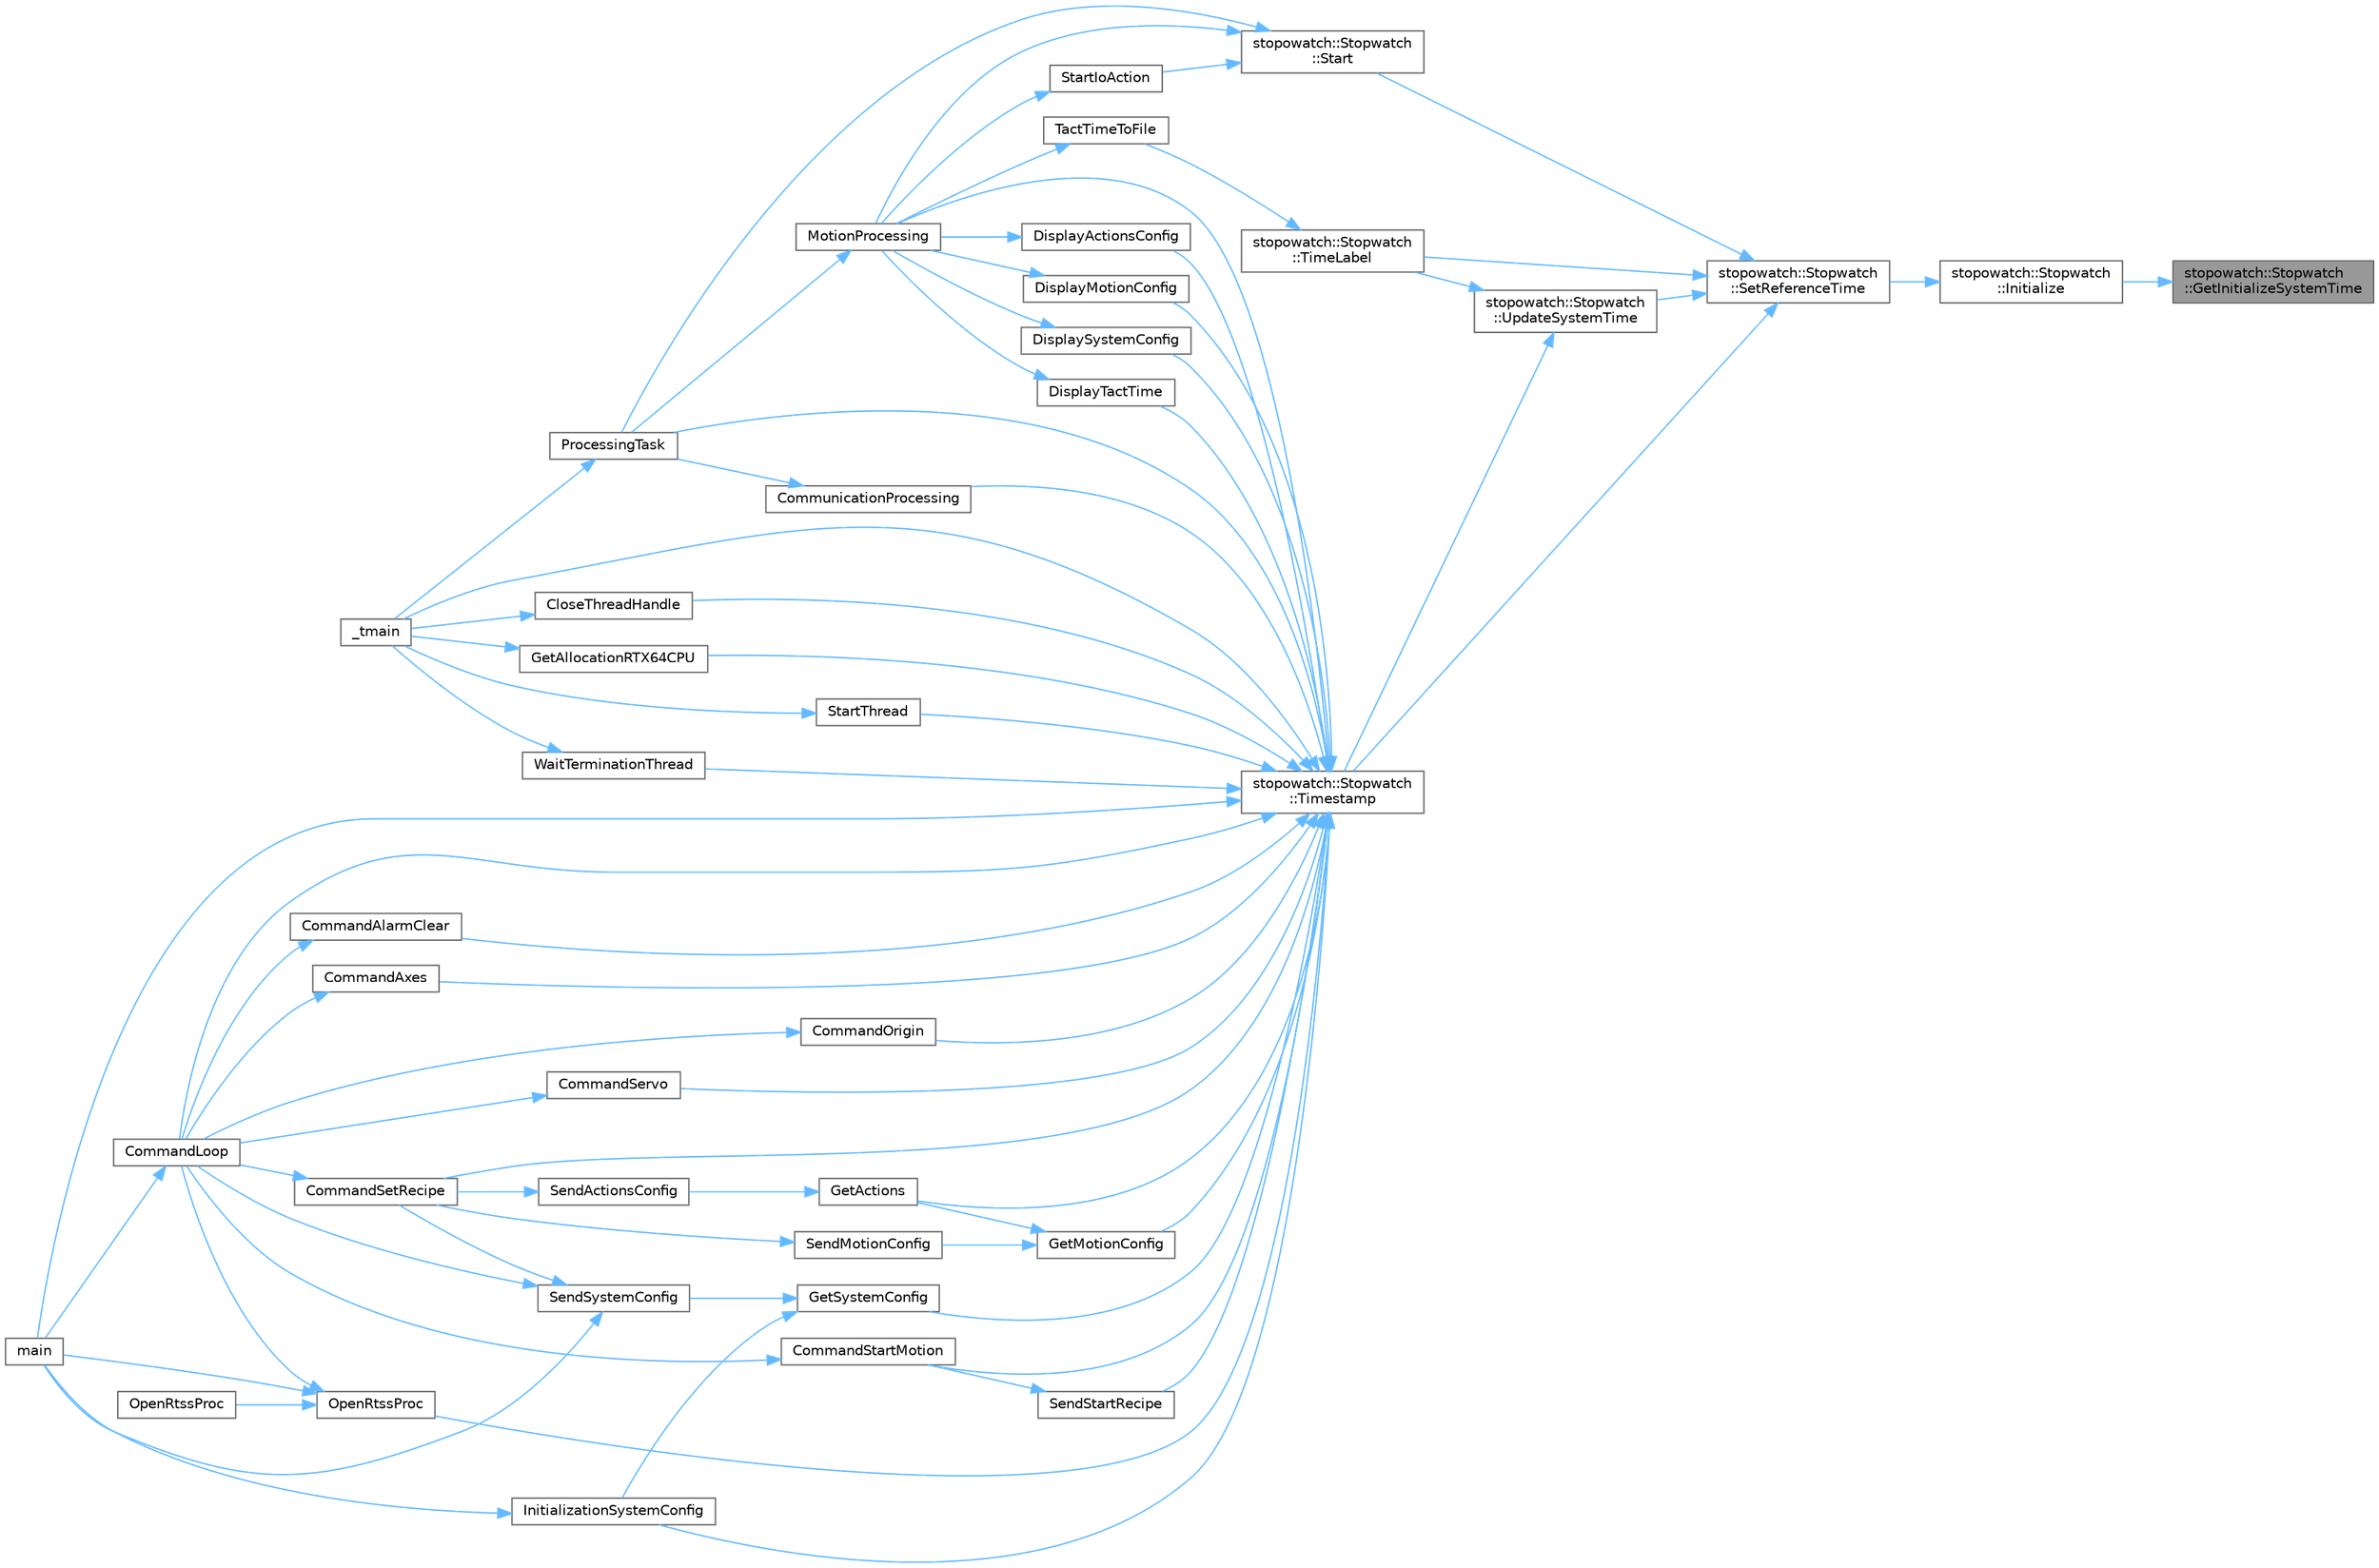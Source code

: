 digraph "stopowatch::Stopwatch::GetInitializeSystemTime"
{
 // LATEX_PDF_SIZE
  bgcolor="transparent";
  edge [fontname=Helvetica,fontsize=10,labelfontname=Helvetica,labelfontsize=10];
  node [fontname=Helvetica,fontsize=10,shape=box,height=0.2,width=0.4];
  rankdir="RL";
  Node1 [id="Node000001",label="stopowatch::Stopwatch\l::GetInitializeSystemTime",height=0.2,width=0.4,color="gray40", fillcolor="grey60", style="filled", fontcolor="black",tooltip="초기 시스템 시간을 가져오는 함수입니다."];
  Node1 -> Node2 [id="edge1_Node000001_Node000002",dir="back",color="steelblue1",style="solid",tooltip=" "];
  Node2 [id="Node000002",label="stopowatch::Stopwatch\l::Initialize",height=0.2,width=0.4,color="grey40", fillcolor="white", style="filled",URL="$a00153.html#a7a6a5fa3f41742bb98935745bec45665",tooltip="초기화 함수입니다."];
  Node2 -> Node3 [id="edge2_Node000002_Node000003",dir="back",color="steelblue1",style="solid",tooltip=" "];
  Node3 [id="Node000003",label="stopowatch::Stopwatch\l::SetReferenceTime",height=0.2,width=0.4,color="grey40", fillcolor="white", style="filled",URL="$a00153.html#ab9109777a989e397989e57ed02f963aa",tooltip="참조 시간을 설정하는 함수입니다."];
  Node3 -> Node4 [id="edge3_Node000003_Node000004",dir="back",color="steelblue1",style="solid",tooltip=" "];
  Node4 [id="Node000004",label="stopowatch::Stopwatch\l::Start",height=0.2,width=0.4,color="grey40", fillcolor="white", style="filled",URL="$a00153.html#a592a6e97895a7f876cbf52f4d01f83ab",tooltip="지정된 채널의 타이머를 시작하는 함수입니다."];
  Node4 -> Node5 [id="edge4_Node000004_Node000005",dir="back",color="steelblue1",style="solid",tooltip=" "];
  Node5 [id="Node000005",label="MotionProcessing",height=0.2,width=0.4,color="grey40", fillcolor="white", style="filled",URL="$a00047.html#a4f9769b178418fdb7769bf8bb92c2773",tooltip="주어진 상태에 따라 모션 처리를 수행합니다."];
  Node5 -> Node6 [id="edge5_Node000005_Node000006",dir="back",color="steelblue1",style="solid",tooltip=" "];
  Node6 [id="Node000006",label="ProcessingTask",height=0.2,width=0.4,color="grey40", fillcolor="white", style="filled",URL="$a00047.html#a3db71c15151b4d493496a84b964c847b",tooltip="주어진 작업을 수행하는 스레드 함수입니다."];
  Node6 -> Node7 [id="edge6_Node000006_Node000007",dir="back",color="steelblue1",style="solid",tooltip=" "];
  Node7 [id="Node000007",label="_tmain",height=0.2,width=0.4,color="grey40", fillcolor="white", style="filled",URL="$a00047.html#a353674c5af92be7fb389265cde4e5e03",tooltip=" "];
  Node4 -> Node6 [id="edge7_Node000004_Node000006",dir="back",color="steelblue1",style="solid",tooltip=" "];
  Node4 -> Node8 [id="edge8_Node000004_Node000008",dir="back",color="steelblue1",style="solid",tooltip=" "];
  Node8 [id="Node000008",label="StartIoAction",height=0.2,width=0.4,color="grey40", fillcolor="white", style="filled",URL="$a00047.html#aba80849ebaf4b9e344713667832c33bf",tooltip="주어진 번호의 IO 액션을 시작합니다."];
  Node8 -> Node5 [id="edge9_Node000008_Node000005",dir="back",color="steelblue1",style="solid",tooltip=" "];
  Node3 -> Node9 [id="edge10_Node000003_Node000009",dir="back",color="steelblue1",style="solid",tooltip=" "];
  Node9 [id="Node000009",label="stopowatch::Stopwatch\l::TimeLabel",height=0.2,width=0.4,color="grey40", fillcolor="white", style="filled",URL="$a00153.html#a155591e6deca4cb16a0fed796c6df8c9",tooltip="현재 시간의 레이블을 문자열로 반환하는 함수입니다."];
  Node9 -> Node10 [id="edge11_Node000009_Node000010",dir="back",color="steelblue1",style="solid",tooltip=" "];
  Node10 [id="Node000010",label="TactTimeToFile",height=0.2,width=0.4,color="grey40", fillcolor="white", style="filled",URL="$a00047.html#a51ec2b1e237a68f7eb00da453d49b9c1",tooltip="동작 시간을 파일에 저장합니다."];
  Node10 -> Node5 [id="edge12_Node000010_Node000005",dir="back",color="steelblue1",style="solid",tooltip=" "];
  Node3 -> Node11 [id="edge13_Node000003_Node000011",dir="back",color="steelblue1",style="solid",tooltip=" "];
  Node11 [id="Node000011",label="stopowatch::Stopwatch\l::Timestamp",height=0.2,width=0.4,color="grey40", fillcolor="white", style="filled",URL="$a00153.html#aa8017c358d91e6facd902a0f12176da0",tooltip="현재 시간의 타임스탬프를 문자열로 반환하는 함수입니다."];
  Node11 -> Node7 [id="edge14_Node000011_Node000007",dir="back",color="steelblue1",style="solid",tooltip=" "];
  Node11 -> Node12 [id="edge15_Node000011_Node000012",dir="back",color="steelblue1",style="solid",tooltip=" "];
  Node12 [id="Node000012",label="CloseThreadHandle",height=0.2,width=0.4,color="grey40", fillcolor="white", style="filled",URL="$a00047.html#a3754d22c5256ceffecceff1d802dd1b8",tooltip="주어진 스레드 핸들을 닫습니다."];
  Node12 -> Node7 [id="edge16_Node000012_Node000007",dir="back",color="steelblue1",style="solid",tooltip=" "];
  Node11 -> Node13 [id="edge17_Node000011_Node000013",dir="back",color="steelblue1",style="solid",tooltip=" "];
  Node13 [id="Node000013",label="CommandAlarmClear",height=0.2,width=0.4,color="grey40", fillcolor="white", style="filled",URL="$a00059.html#aaf9355530299b89768fe14680b3a5e3e",tooltip="알람 해제 관련 명령어를 처리합니다."];
  Node13 -> Node14 [id="edge18_Node000013_Node000014",dir="back",color="steelblue1",style="solid",tooltip=" "];
  Node14 [id="Node000014",label="CommandLoop",height=0.2,width=0.4,color="grey40", fillcolor="white", style="filled",URL="$a00059.html#a4bab8a811513db99dd6cf77f2072aa88",tooltip="사용자 명령을 처리하는 루프입니다."];
  Node14 -> Node15 [id="edge19_Node000014_Node000015",dir="back",color="steelblue1",style="solid",tooltip=" "];
  Node15 [id="Node000015",label="main",height=0.2,width=0.4,color="grey40", fillcolor="white", style="filled",URL="$a00059.html#a9ef43c94a04d3145f5f315231da4526e",tooltip=" "];
  Node11 -> Node16 [id="edge20_Node000011_Node000016",dir="back",color="steelblue1",style="solid",tooltip=" "];
  Node16 [id="Node000016",label="CommandAxes",height=0.2,width=0.4,color="grey40", fillcolor="white", style="filled",URL="$a00059.html#adbe7f1246db3436d145db64722faed15",tooltip="축 관련 명령어를 처리합니다."];
  Node16 -> Node14 [id="edge21_Node000016_Node000014",dir="back",color="steelblue1",style="solid",tooltip=" "];
  Node11 -> Node14 [id="edge22_Node000011_Node000014",dir="back",color="steelblue1",style="solid",tooltip=" "];
  Node11 -> Node17 [id="edge23_Node000011_Node000017",dir="back",color="steelblue1",style="solid",tooltip=" "];
  Node17 [id="Node000017",label="CommandOrigin",height=0.2,width=0.4,color="grey40", fillcolor="white", style="filled",URL="$a00059.html#a7078711d4ea848605761d22f0a07d404",tooltip="원점 복귀 관련 명령어를 처리합니다."];
  Node17 -> Node14 [id="edge24_Node000017_Node000014",dir="back",color="steelblue1",style="solid",tooltip=" "];
  Node11 -> Node18 [id="edge25_Node000011_Node000018",dir="back",color="steelblue1",style="solid",tooltip=" "];
  Node18 [id="Node000018",label="CommandServo",height=0.2,width=0.4,color="grey40", fillcolor="white", style="filled",URL="$a00059.html#a97e74a080723dcde2fc3469029fdb5dd",tooltip="서보 관련 명령어를 처리합니다."];
  Node18 -> Node14 [id="edge26_Node000018_Node000014",dir="back",color="steelblue1",style="solid",tooltip=" "];
  Node11 -> Node19 [id="edge27_Node000011_Node000019",dir="back",color="steelblue1",style="solid",tooltip=" "];
  Node19 [id="Node000019",label="CommandSetRecipe",height=0.2,width=0.4,color="grey40", fillcolor="white", style="filled",URL="$a00059.html#ad1d8d77c29d483b0d119e05173b08673",tooltip="레시피 설정 관련 명령어를 처리합니다."];
  Node19 -> Node14 [id="edge28_Node000019_Node000014",dir="back",color="steelblue1",style="solid",tooltip=" "];
  Node11 -> Node20 [id="edge29_Node000011_Node000020",dir="back",color="steelblue1",style="solid",tooltip=" "];
  Node20 [id="Node000020",label="CommandStartMotion",height=0.2,width=0.4,color="grey40", fillcolor="white", style="filled",URL="$a00059.html#a27232eec7761cf7b60f64f83d591fd9c",tooltip="모션 시작 관련 명령어를 처리합니다."];
  Node20 -> Node14 [id="edge30_Node000020_Node000014",dir="back",color="steelblue1",style="solid",tooltip=" "];
  Node11 -> Node21 [id="edge31_Node000011_Node000021",dir="back",color="steelblue1",style="solid",tooltip=" "];
  Node21 [id="Node000021",label="CommunicationProcessing",height=0.2,width=0.4,color="grey40", fillcolor="white", style="filled",URL="$a00047.html#ad6cddbe389369006f50244e7ff4fd90e",tooltip="수신된 명령에 따라 통신을 처리합니다."];
  Node21 -> Node6 [id="edge32_Node000021_Node000006",dir="back",color="steelblue1",style="solid",tooltip=" "];
  Node11 -> Node22 [id="edge33_Node000011_Node000022",dir="back",color="steelblue1",style="solid",tooltip=" "];
  Node22 [id="Node000022",label="DisplayActionsConfig",height=0.2,width=0.4,color="grey40", fillcolor="white", style="filled",URL="$a00047.html#a8246ed3e255a9f6a2e43f09cfe674ee5",tooltip="모든 액션 구성 정보를 출력합니다."];
  Node22 -> Node5 [id="edge34_Node000022_Node000005",dir="back",color="steelblue1",style="solid",tooltip=" "];
  Node11 -> Node23 [id="edge35_Node000011_Node000023",dir="back",color="steelblue1",style="solid",tooltip=" "];
  Node23 [id="Node000023",label="DisplayMotionConfig",height=0.2,width=0.4,color="grey40", fillcolor="white", style="filled",URL="$a00047.html#a899d47551ba606f95dc0c49300486465",tooltip="모션 구성 정보를 출력합니다."];
  Node23 -> Node5 [id="edge36_Node000023_Node000005",dir="back",color="steelblue1",style="solid",tooltip=" "];
  Node11 -> Node24 [id="edge37_Node000011_Node000024",dir="back",color="steelblue1",style="solid",tooltip=" "];
  Node24 [id="Node000024",label="DisplaySystemConfig",height=0.2,width=0.4,color="grey40", fillcolor="white", style="filled",URL="$a00047.html#ad55b26e0e60f35d5b35fc14c426728fd",tooltip="시스템 구성 정보를 출력합니다."];
  Node24 -> Node5 [id="edge38_Node000024_Node000005",dir="back",color="steelblue1",style="solid",tooltip=" "];
  Node11 -> Node25 [id="edge39_Node000011_Node000025",dir="back",color="steelblue1",style="solid",tooltip=" "];
  Node25 [id="Node000025",label="DisplayTactTime",height=0.2,width=0.4,color="grey40", fillcolor="white", style="filled",URL="$a00047.html#a3b4cb51bd003b4867a47032c4c8f121f",tooltip="지정된 반복 및 액션 횟수에 따른 동작 시간을 출력합니다."];
  Node25 -> Node5 [id="edge40_Node000025_Node000005",dir="back",color="steelblue1",style="solid",tooltip=" "];
  Node11 -> Node26 [id="edge41_Node000011_Node000026",dir="back",color="steelblue1",style="solid",tooltip=" "];
  Node26 [id="Node000026",label="GetActions",height=0.2,width=0.4,color="grey40", fillcolor="white", style="filled",URL="$a00059.html#a9470ae1a4450c0115066eabafeb5c698",tooltip="액션 객체 배열을 가져옵니다."];
  Node26 -> Node27 [id="edge42_Node000026_Node000027",dir="back",color="steelblue1",style="solid",tooltip=" "];
  Node27 [id="Node000027",label="SendActionsConfig",height=0.2,width=0.4,color="grey40", fillcolor="white", style="filled",URL="$a00059.html#a1d71225d8f429c3ec023dcc86f760e81",tooltip="액션 구성 정보를 전송합니다."];
  Node27 -> Node19 [id="edge43_Node000027_Node000019",dir="back",color="steelblue1",style="solid",tooltip=" "];
  Node11 -> Node28 [id="edge44_Node000011_Node000028",dir="back",color="steelblue1",style="solid",tooltip=" "];
  Node28 [id="Node000028",label="GetAllocationRTX64CPU",height=0.2,width=0.4,color="grey40", fillcolor="white", style="filled",URL="$a00047.html#ac3520566a2d6657ba663676a4a9d2851",tooltip="RTX64의 현재 CPU 할당 정보를 가져옵니다."];
  Node28 -> Node7 [id="edge45_Node000028_Node000007",dir="back",color="steelblue1",style="solid",tooltip=" "];
  Node11 -> Node29 [id="edge46_Node000011_Node000029",dir="back",color="steelblue1",style="solid",tooltip=" "];
  Node29 [id="Node000029",label="GetMotionConfig",height=0.2,width=0.4,color="grey40", fillcolor="white", style="filled",URL="$a00059.html#a8a06f0e167fd52499dd35a88471c5f05",tooltip="모션 구성 정보를 가져옵니다."];
  Node29 -> Node26 [id="edge47_Node000029_Node000026",dir="back",color="steelblue1",style="solid",tooltip=" "];
  Node29 -> Node30 [id="edge48_Node000029_Node000030",dir="back",color="steelblue1",style="solid",tooltip=" "];
  Node30 [id="Node000030",label="SendMotionConfig",height=0.2,width=0.4,color="grey40", fillcolor="white", style="filled",URL="$a00059.html#a54363b47da7e426f01f62ba53b6b9344",tooltip="모션 구성 정보를 전송합니다."];
  Node30 -> Node19 [id="edge49_Node000030_Node000019",dir="back",color="steelblue1",style="solid",tooltip=" "];
  Node11 -> Node31 [id="edge50_Node000011_Node000031",dir="back",color="steelblue1",style="solid",tooltip=" "];
  Node31 [id="Node000031",label="GetSystemConfig",height=0.2,width=0.4,color="grey40", fillcolor="white", style="filled",URL="$a00059.html#aee94903f757b096a3d7a3eacf58d8f2f",tooltip="시스템 구성 정보를 가져옵니다."];
  Node31 -> Node32 [id="edge51_Node000031_Node000032",dir="back",color="steelblue1",style="solid",tooltip=" "];
  Node32 [id="Node000032",label="InitializationSystemConfig",height=0.2,width=0.4,color="grey40", fillcolor="white", style="filled",URL="$a00059.html#ab004bb3ed848531ece00b3093909b2ad",tooltip="시스템 구성 정보를 초기화합니다."];
  Node32 -> Node15 [id="edge52_Node000032_Node000015",dir="back",color="steelblue1",style="solid",tooltip=" "];
  Node31 -> Node33 [id="edge53_Node000031_Node000033",dir="back",color="steelblue1",style="solid",tooltip=" "];
  Node33 [id="Node000033",label="SendSystemConfig",height=0.2,width=0.4,color="grey40", fillcolor="white", style="filled",URL="$a00059.html#ad1c7cc0ca7b7cd239b6120ea7dafd9b6",tooltip="시스템 구성 정보를 전송합니다."];
  Node33 -> Node14 [id="edge54_Node000033_Node000014",dir="back",color="steelblue1",style="solid",tooltip=" "];
  Node33 -> Node19 [id="edge55_Node000033_Node000019",dir="back",color="steelblue1",style="solid",tooltip=" "];
  Node33 -> Node15 [id="edge56_Node000033_Node000015",dir="back",color="steelblue1",style="solid",tooltip=" "];
  Node11 -> Node32 [id="edge57_Node000011_Node000032",dir="back",color="steelblue1",style="solid",tooltip=" "];
  Node11 -> Node15 [id="edge58_Node000011_Node000015",dir="back",color="steelblue1",style="solid",tooltip=" "];
  Node11 -> Node5 [id="edge59_Node000011_Node000005",dir="back",color="steelblue1",style="solid",tooltip=" "];
  Node11 -> Node34 [id="edge60_Node000011_Node000034",dir="back",color="steelblue1",style="solid",tooltip=" "];
  Node34 [id="Node000034",label="OpenRtssProc",height=0.2,width=0.4,color="grey40", fillcolor="white", style="filled",URL="$a00059.html#a02d0d3b7781c974b1acde665bad5c55a",tooltip="지정된 경로의 RTSS 프로세스를 엽니다."];
  Node34 -> Node14 [id="edge61_Node000034_Node000014",dir="back",color="steelblue1",style="solid",tooltip=" "];
  Node34 -> Node15 [id="edge62_Node000034_Node000015",dir="back",color="steelblue1",style="solid",tooltip=" "];
  Node34 -> Node35 [id="edge63_Node000034_Node000035",dir="back",color="steelblue1",style="solid",tooltip=" "];
  Node35 [id="Node000035",label="OpenRtssProc",height=0.2,width=0.4,color="grey40", fillcolor="white", style="filled",URL="$a00059.html#a312f81ba8fc13c40008c76701abf6b0a",tooltip="시스템 구성 정보를 사용하여 RTSS 프로세스를 엽니다."];
  Node11 -> Node6 [id="edge64_Node000011_Node000006",dir="back",color="steelblue1",style="solid",tooltip=" "];
  Node11 -> Node36 [id="edge65_Node000011_Node000036",dir="back",color="steelblue1",style="solid",tooltip=" "];
  Node36 [id="Node000036",label="SendStartRecipe",height=0.2,width=0.4,color="grey40", fillcolor="white", style="filled",URL="$a00059.html#a84a1e319ef084d1530c222f7d69b0552",tooltip="레시피 시작 명령을 전송합니다."];
  Node36 -> Node20 [id="edge66_Node000036_Node000020",dir="back",color="steelblue1",style="solid",tooltip=" "];
  Node11 -> Node37 [id="edge67_Node000011_Node000037",dir="back",color="steelblue1",style="solid",tooltip=" "];
  Node37 [id="Node000037",label="StartThread",height=0.2,width=0.4,color="grey40", fillcolor="white", style="filled",URL="$a00047.html#aeb58a1737ef48a76996e8bb362fec066",tooltip="주어진 작업을 수행할 새로운 스레드를 시작합니다."];
  Node37 -> Node7 [id="edge68_Node000037_Node000007",dir="back",color="steelblue1",style="solid",tooltip=" "];
  Node11 -> Node38 [id="edge69_Node000011_Node000038",dir="back",color="steelblue1",style="solid",tooltip=" "];
  Node38 [id="Node000038",label="WaitTerminationThread",height=0.2,width=0.4,color="grey40", fillcolor="white", style="filled",URL="$a00047.html#a6e703e91084cf57867ba8bfa121cd11d",tooltip="주어진 스레드의 종료를 기다립니다."];
  Node38 -> Node7 [id="edge70_Node000038_Node000007",dir="back",color="steelblue1",style="solid",tooltip=" "];
  Node3 -> Node39 [id="edge71_Node000003_Node000039",dir="back",color="steelblue1",style="solid",tooltip=" "];
  Node39 [id="Node000039",label="stopowatch::Stopwatch\l::UpdateSystemTime",height=0.2,width=0.4,color="grey40", fillcolor="white", style="filled",URL="$a00153.html#a10e8747e2e04ee2a402f848bfb001d99",tooltip="현재 시스템 시간을 업데이트하는 함수입니다."];
  Node39 -> Node9 [id="edge72_Node000039_Node000009",dir="back",color="steelblue1",style="solid",tooltip=" "];
  Node39 -> Node11 [id="edge73_Node000039_Node000011",dir="back",color="steelblue1",style="solid",tooltip=" "];
}
